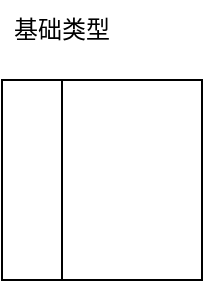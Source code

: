 <mxfile version="28.1.1">
  <diagram name="第 1 页" id="2_1ncjSvmP4zEIMmFPGl">
    <mxGraphModel dx="1418" dy="786" grid="1" gridSize="10" guides="1" tooltips="1" connect="1" arrows="1" fold="1" page="1" pageScale="1" pageWidth="827" pageHeight="1169" math="0" shadow="0">
      <root>
        <mxCell id="0" />
        <mxCell id="1" parent="0" />
        <mxCell id="u7GPrkedod6bhwabGw0v-1" value="" style="rounded=0;whiteSpace=wrap;html=1;" vertex="1" parent="1">
          <mxGeometry x="60" y="120" width="100" height="100" as="geometry" />
        </mxCell>
        <mxCell id="u7GPrkedod6bhwabGw0v-2" value="" style="rounded=0;whiteSpace=wrap;html=1;" vertex="1" parent="1">
          <mxGeometry x="60" y="120" width="30" height="100" as="geometry" />
        </mxCell>
        <mxCell id="u7GPrkedod6bhwabGw0v-5" value="基础类型" style="text;html=1;align=center;verticalAlign=middle;whiteSpace=wrap;rounded=0;" vertex="1" parent="1">
          <mxGeometry x="60" y="80" width="60" height="30" as="geometry" />
        </mxCell>
      </root>
    </mxGraphModel>
  </diagram>
</mxfile>
